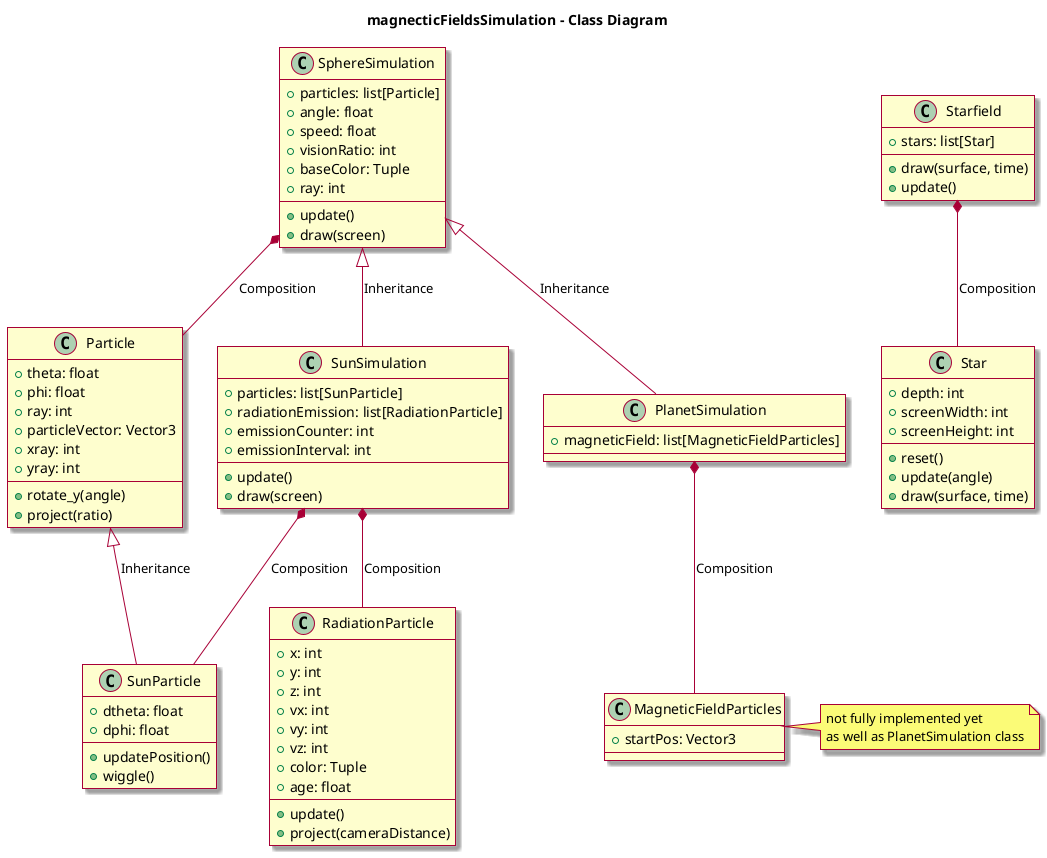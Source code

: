 @startuml
SKIN rose
title magnecticFieldsSimulation - Class Diagram

class Particle {
  +theta: float
  +phi: float
  +ray: int
  +particleVector: Vector3
  +xray: int
  +yray: int
  +rotate_y(angle)
  +project(ratio)
}

class SunParticle {
  +dtheta: float
  +dphi: float
  +updatePosition()
  +wiggle()
}
class RadiationParticle {
   +x: int
   +y: int
   +z: int
   +vx: int
   +vy: int
   +vz: int
   +color: Tuple
   +age: float
   +update()
   +project(cameraDistance)
}

class SphereSimulation {
  +particles: list[Particle]
  +angle: float
  +speed: float 
  +visionRatio: int
  +baseColor: Tuple
  +ray: int
  +update()
  +draw(screen)
}

class SunSimulation{
  +particles: list[SunParticle]
  +radiationEmission: list[RadiationParticle]
  +emissionCounter: int
  +emissionInterval: int
  +update()
  +draw(screen)
  
}

class Star{
  +depth: int
  +screenWidth: int
  +screenHeight: int 
  +reset()
  +update(angle)
  +draw(surface, time)
}

class Starfield{
  +stars: list[Star]
  +draw(surface, time)
  +update()
}

class PlanetSimulation{
  +magneticField: list[MagneticFieldParticles]
} 

class MagneticFieldParticles{
  + startPos: Vector3
}
note right
  not fully implemented yet
  as well as PlanetSimulation class
end note

PlanetSimulation *-down- MagneticFieldParticles: Composition
SphereSimulation <|-down- PlanetSimulation: Inheritance
Starfield *-down- Star: Composition
SphereSimulation *-down- Particle: Composition
Particle <|-down- SunParticle: Inheritance
SphereSimulation <|-down- SunSimulation: Inheritance
SunSimulation *- SunParticle: Composition
SunSimulation *-down- RadiationParticle: Composition

@enduml